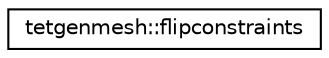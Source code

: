 digraph "Graphical Class Hierarchy"
{
  edge [fontname="Helvetica",fontsize="10",labelfontname="Helvetica",labelfontsize="10"];
  node [fontname="Helvetica",fontsize="10",shape=record];
  rankdir="LR";
  Node0 [label="tetgenmesh::flipconstraints",height=0.2,width=0.4,color="black", fillcolor="white", style="filled",URL="$classtetgenmesh_1_1flipconstraints.html"];
}
